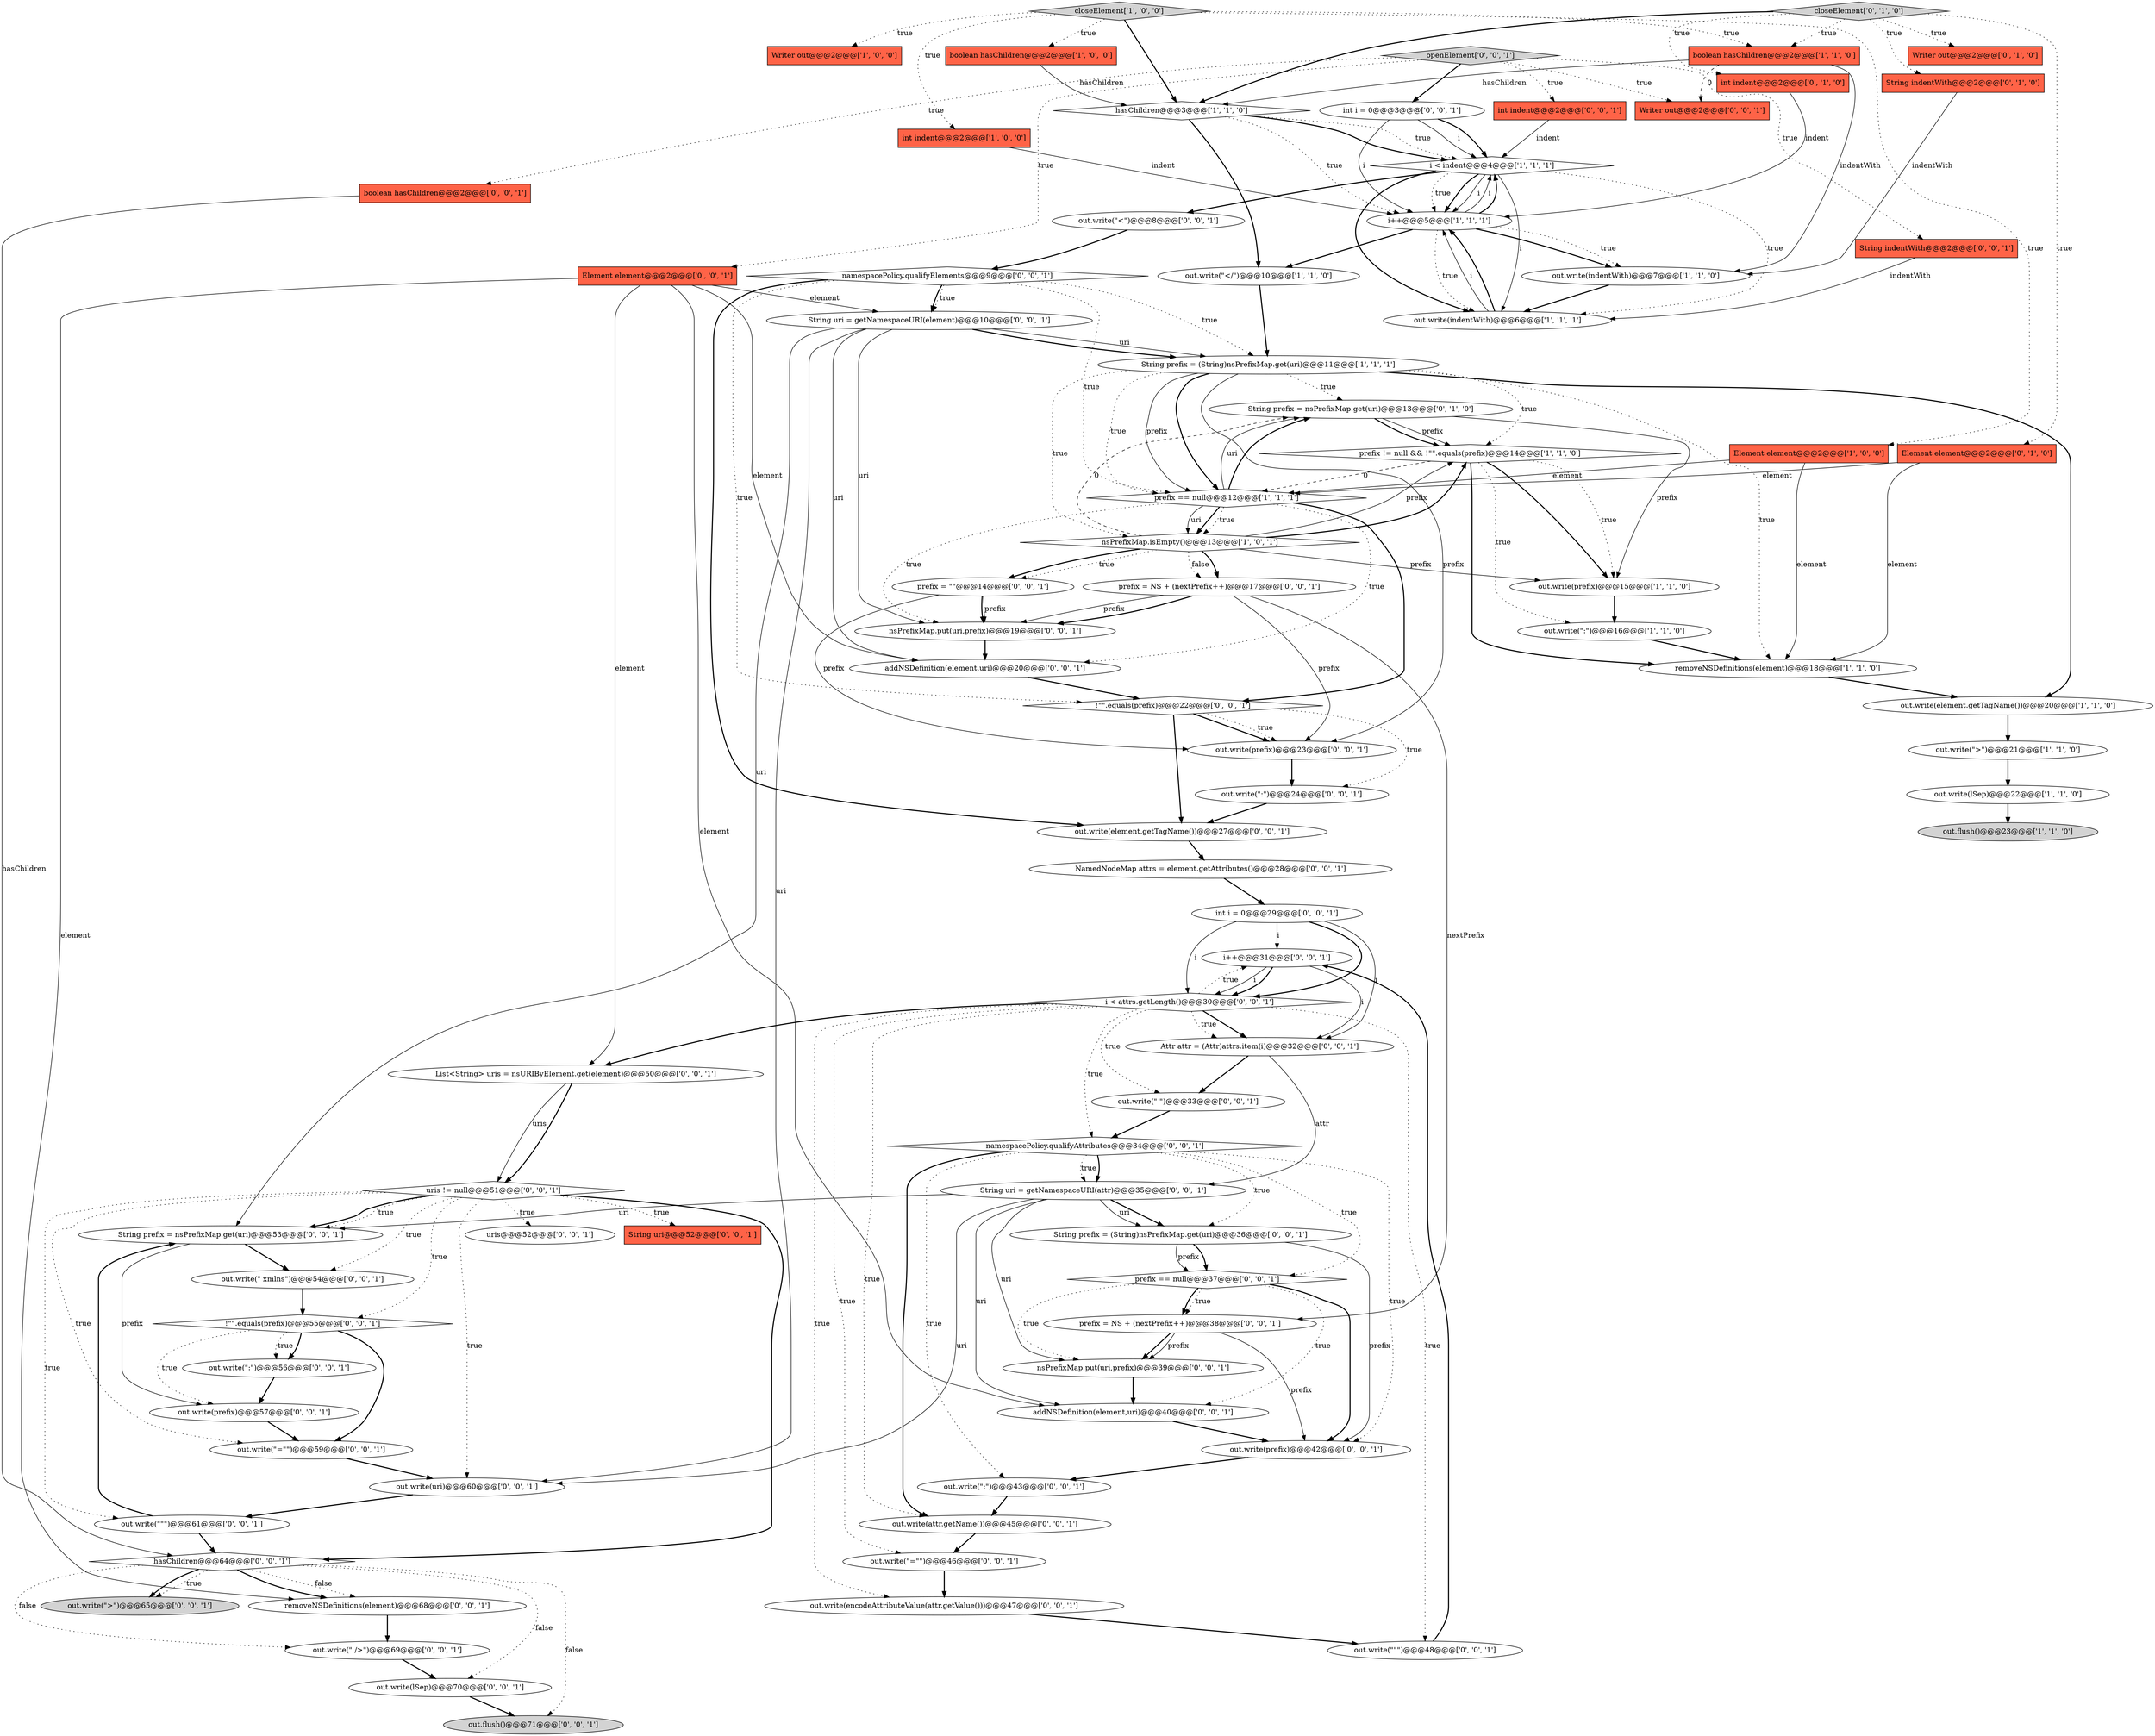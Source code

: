 digraph {
35 [style = filled, label = "removeNSDefinitions(element)@@@68@@@['0', '0', '1']", fillcolor = white, shape = ellipse image = "AAA0AAABBB3BBB"];
73 [style = filled, label = "i++@@@31@@@['0', '0', '1']", fillcolor = white, shape = ellipse image = "AAA0AAABBB3BBB"];
77 [style = filled, label = "NamedNodeMap attrs = element.getAttributes()@@@28@@@['0', '0', '1']", fillcolor = white, shape = ellipse image = "AAA0AAABBB3BBB"];
0 [style = filled, label = "i < indent@@@4@@@['1', '1', '1']", fillcolor = white, shape = diamond image = "AAA0AAABBB1BBB"];
42 [style = filled, label = "prefix = \"\"@@@14@@@['0', '0', '1']", fillcolor = white, shape = ellipse image = "AAA0AAABBB3BBB"];
20 [style = filled, label = "closeElement['1', '0', '0']", fillcolor = lightgray, shape = diamond image = "AAA0AAABBB1BBB"];
23 [style = filled, label = "String indentWith@@@2@@@['0', '1', '0']", fillcolor = tomato, shape = box image = "AAA0AAABBB2BBB"];
58 [style = filled, label = "!\"\".equals(prefix)@@@22@@@['0', '0', '1']", fillcolor = white, shape = diamond image = "AAA0AAABBB3BBB"];
63 [style = filled, label = "out.write(element.getTagName())@@@27@@@['0', '0', '1']", fillcolor = white, shape = ellipse image = "AAA0AAABBB3BBB"];
28 [style = filled, label = "Writer out@@@2@@@['0', '1', '0']", fillcolor = tomato, shape = box image = "AAA0AAABBB2BBB"];
14 [style = filled, label = "boolean hasChildren@@@2@@@['1', '0', '0']", fillcolor = tomato, shape = box image = "AAA0AAABBB1BBB"];
2 [style = filled, label = "int indent@@@2@@@['1', '0', '0']", fillcolor = tomato, shape = box image = "AAA0AAABBB1BBB"];
61 [style = filled, label = "out.write(\" \")@@@33@@@['0', '0', '1']", fillcolor = white, shape = ellipse image = "AAA0AAABBB3BBB"];
40 [style = filled, label = "int i = 0@@@3@@@['0', '0', '1']", fillcolor = white, shape = ellipse image = "AAA0AAABBB3BBB"];
55 [style = filled, label = "boolean hasChildren@@@2@@@['0', '0', '1']", fillcolor = tomato, shape = box image = "AAA0AAABBB3BBB"];
62 [style = filled, label = "String uri@@@52@@@['0', '0', '1']", fillcolor = tomato, shape = box image = "AAA0AAABBB3BBB"];
31 [style = filled, label = "out.write(attr.getName())@@@45@@@['0', '0', '1']", fillcolor = white, shape = ellipse image = "AAA0AAABBB3BBB"];
44 [style = filled, label = "out.write(\"<\")@@@8@@@['0', '0', '1']", fillcolor = white, shape = ellipse image = "AAA0AAABBB3BBB"];
49 [style = filled, label = "i < attrs.getLength()@@@30@@@['0', '0', '1']", fillcolor = white, shape = diamond image = "AAA0AAABBB3BBB"];
21 [style = filled, label = "out.write(\">\")@@@21@@@['1', '1', '0']", fillcolor = white, shape = ellipse image = "AAA0AAABBB1BBB"];
79 [style = filled, label = "addNSDefinition(element,uri)@@@40@@@['0', '0', '1']", fillcolor = white, shape = ellipse image = "AAA0AAABBB3BBB"];
29 [style = filled, label = "int indent@@@2@@@['0', '0', '1']", fillcolor = tomato, shape = box image = "AAA0AAABBB3BBB"];
57 [style = filled, label = "prefix = NS + (nextPrefix++)@@@38@@@['0', '0', '1']", fillcolor = white, shape = ellipse image = "AAA0AAABBB3BBB"];
67 [style = filled, label = "String indentWith@@@2@@@['0', '0', '1']", fillcolor = tomato, shape = box image = "AAA0AAABBB3BBB"];
70 [style = filled, label = "out.write(prefix)@@@23@@@['0', '0', '1']", fillcolor = white, shape = ellipse image = "AAA0AAABBB3BBB"];
12 [style = filled, label = "Element element@@@2@@@['1', '0', '0']", fillcolor = tomato, shape = box image = "AAA0AAABBB1BBB"];
25 [style = filled, label = "int indent@@@2@@@['0', '1', '0']", fillcolor = tomato, shape = box image = "AAA0AAABBB2BBB"];
33 [style = filled, label = "Attr attr = (Attr)attrs.item(i)@@@32@@@['0', '0', '1']", fillcolor = white, shape = ellipse image = "AAA0AAABBB3BBB"];
43 [style = filled, label = "out.write(\"\"\")@@@48@@@['0', '0', '1']", fillcolor = white, shape = ellipse image = "AAA0AAABBB3BBB"];
24 [style = filled, label = "closeElement['0', '1', '0']", fillcolor = lightgray, shape = diamond image = "AAA0AAABBB2BBB"];
32 [style = filled, label = "out.write(\" />\")@@@69@@@['0', '0', '1']", fillcolor = white, shape = ellipse image = "AAA0AAABBB3BBB"];
53 [style = filled, label = "String uri = getNamespaceURI(attr)@@@35@@@['0', '0', '1']", fillcolor = white, shape = ellipse image = "AAA0AAABBB3BBB"];
54 [style = filled, label = "namespacePolicy.qualifyElements@@@9@@@['0', '0', '1']", fillcolor = white, shape = diamond image = "AAA0AAABBB3BBB"];
60 [style = filled, label = "out.write(\"\"\")@@@61@@@['0', '0', '1']", fillcolor = white, shape = ellipse image = "AAA0AAABBB3BBB"];
64 [style = filled, label = "out.flush()@@@71@@@['0', '0', '1']", fillcolor = lightgray, shape = ellipse image = "AAA0AAABBB3BBB"];
47 [style = filled, label = "out.write(\":\")@@@24@@@['0', '0', '1']", fillcolor = white, shape = ellipse image = "AAA0AAABBB3BBB"];
65 [style = filled, label = "List<String> uris = nsURIByElement.get(element)@@@50@@@['0', '0', '1']", fillcolor = white, shape = ellipse image = "AAA0AAABBB3BBB"];
18 [style = filled, label = "String prefix = (String)nsPrefixMap.get(uri)@@@11@@@['1', '1', '1']", fillcolor = white, shape = ellipse image = "AAA0AAABBB1BBB"];
48 [style = filled, label = "!\"\".equals(prefix)@@@55@@@['0', '0', '1']", fillcolor = white, shape = diamond image = "AAA0AAABBB3BBB"];
56 [style = filled, label = "String prefix = nsPrefixMap.get(uri)@@@53@@@['0', '0', '1']", fillcolor = white, shape = ellipse image = "AAA0AAABBB3BBB"];
82 [style = filled, label = "int i = 0@@@29@@@['0', '0', '1']", fillcolor = white, shape = ellipse image = "AAA0AAABBB3BBB"];
59 [style = filled, label = "uris@@@52@@@['0', '0', '1']", fillcolor = white, shape = ellipse image = "AAA0AAABBB3BBB"];
8 [style = filled, label = "out.flush()@@@23@@@['1', '1', '0']", fillcolor = lightgray, shape = ellipse image = "AAA0AAABBB1BBB"];
51 [style = filled, label = "out.write(\">\")@@@65@@@['0', '0', '1']", fillcolor = lightgray, shape = ellipse image = "AAA0AAABBB3BBB"];
30 [style = filled, label = "addNSDefinition(element,uri)@@@20@@@['0', '0', '1']", fillcolor = white, shape = ellipse image = "AAA0AAABBB3BBB"];
3 [style = filled, label = "hasChildren@@@3@@@['1', '1', '0']", fillcolor = white, shape = diamond image = "AAA0AAABBB1BBB"];
13 [style = filled, label = "i++@@@5@@@['1', '1', '1']", fillcolor = white, shape = ellipse image = "AAA0AAABBB1BBB"];
37 [style = filled, label = "nsPrefixMap.put(uri,prefix)@@@19@@@['0', '0', '1']", fillcolor = white, shape = ellipse image = "AAA0AAABBB3BBB"];
68 [style = filled, label = "out.write(prefix)@@@57@@@['0', '0', '1']", fillcolor = white, shape = ellipse image = "AAA0AAABBB3BBB"];
75 [style = filled, label = "hasChildren@@@64@@@['0', '0', '1']", fillcolor = white, shape = diamond image = "AAA0AAABBB3BBB"];
19 [style = filled, label = "out.write(element.getTagName())@@@20@@@['1', '1', '0']", fillcolor = white, shape = ellipse image = "AAA0AAABBB1BBB"];
22 [style = filled, label = "out.write(\":\")@@@16@@@['1', '1', '0']", fillcolor = white, shape = ellipse image = "AAA0AAABBB1BBB"];
27 [style = filled, label = "String prefix = nsPrefixMap.get(uri)@@@13@@@['0', '1', '0']", fillcolor = white, shape = ellipse image = "AAA1AAABBB2BBB"];
7 [style = filled, label = "removeNSDefinitions(element)@@@18@@@['1', '1', '0']", fillcolor = white, shape = ellipse image = "AAA0AAABBB1BBB"];
38 [style = filled, label = "uris != null@@@51@@@['0', '0', '1']", fillcolor = white, shape = diamond image = "AAA0AAABBB3BBB"];
81 [style = filled, label = "out.write(\"=\"\")@@@46@@@['0', '0', '1']", fillcolor = white, shape = ellipse image = "AAA0AAABBB3BBB"];
10 [style = filled, label = "out.write(indentWith)@@@7@@@['1', '1', '0']", fillcolor = white, shape = ellipse image = "AAA0AAABBB1BBB"];
5 [style = filled, label = "nsPrefixMap.isEmpty()@@@13@@@['1', '0', '1']", fillcolor = white, shape = diamond image = "AAA0AAABBB1BBB"];
26 [style = filled, label = "Element element@@@2@@@['0', '1', '0']", fillcolor = tomato, shape = box image = "AAA0AAABBB2BBB"];
50 [style = filled, label = "out.write(\":\")@@@56@@@['0', '0', '1']", fillcolor = white, shape = ellipse image = "AAA0AAABBB3BBB"];
74 [style = filled, label = "out.write(\"=\"\")@@@59@@@['0', '0', '1']", fillcolor = white, shape = ellipse image = "AAA0AAABBB3BBB"];
36 [style = filled, label = "Element element@@@2@@@['0', '0', '1']", fillcolor = tomato, shape = box image = "AAA0AAABBB3BBB"];
4 [style = filled, label = "out.write(indentWith)@@@6@@@['1', '1', '1']", fillcolor = white, shape = ellipse image = "AAA0AAABBB1BBB"];
11 [style = filled, label = "out.write(lSep)@@@22@@@['1', '1', '0']", fillcolor = white, shape = ellipse image = "AAA0AAABBB1BBB"];
6 [style = filled, label = "prefix != null && !\"\".equals(prefix)@@@14@@@['1', '1', '0']", fillcolor = white, shape = diamond image = "AAA0AAABBB1BBB"];
80 [style = filled, label = "out.write(lSep)@@@70@@@['0', '0', '1']", fillcolor = white, shape = ellipse image = "AAA0AAABBB3BBB"];
17 [style = filled, label = "prefix == null@@@12@@@['1', '1', '1']", fillcolor = white, shape = diamond image = "AAA0AAABBB1BBB"];
1 [style = filled, label = "out.write(prefix)@@@15@@@['1', '1', '0']", fillcolor = white, shape = ellipse image = "AAA0AAABBB1BBB"];
71 [style = filled, label = "out.write(encodeAttributeValue(attr.getValue()))@@@47@@@['0', '0', '1']", fillcolor = white, shape = ellipse image = "AAA0AAABBB3BBB"];
46 [style = filled, label = "prefix = NS + (nextPrefix++)@@@17@@@['0', '0', '1']", fillcolor = white, shape = ellipse image = "AAA0AAABBB3BBB"];
72 [style = filled, label = "String uri = getNamespaceURI(element)@@@10@@@['0', '0', '1']", fillcolor = white, shape = ellipse image = "AAA0AAABBB3BBB"];
41 [style = filled, label = "out.write(uri)@@@60@@@['0', '0', '1']", fillcolor = white, shape = ellipse image = "AAA0AAABBB3BBB"];
16 [style = filled, label = "boolean hasChildren@@@2@@@['1', '1', '0']", fillcolor = tomato, shape = box image = "AAA0AAABBB1BBB"];
66 [style = filled, label = "out.write(prefix)@@@42@@@['0', '0', '1']", fillcolor = white, shape = ellipse image = "AAA0AAABBB3BBB"];
69 [style = filled, label = "nsPrefixMap.put(uri,prefix)@@@39@@@['0', '0', '1']", fillcolor = white, shape = ellipse image = "AAA0AAABBB3BBB"];
83 [style = filled, label = "out.write(\" xmlns\")@@@54@@@['0', '0', '1']", fillcolor = white, shape = ellipse image = "AAA0AAABBB3BBB"];
15 [style = filled, label = "out.write(\"</\")@@@10@@@['1', '1', '0']", fillcolor = white, shape = ellipse image = "AAA0AAABBB1BBB"];
34 [style = filled, label = "namespacePolicy.qualifyAttributes@@@34@@@['0', '0', '1']", fillcolor = white, shape = diamond image = "AAA0AAABBB3BBB"];
45 [style = filled, label = "String prefix = (String)nsPrefixMap.get(uri)@@@36@@@['0', '0', '1']", fillcolor = white, shape = ellipse image = "AAA0AAABBB3BBB"];
52 [style = filled, label = "prefix == null@@@37@@@['0', '0', '1']", fillcolor = white, shape = diamond image = "AAA0AAABBB3BBB"];
76 [style = filled, label = "Writer out@@@2@@@['0', '0', '1']", fillcolor = tomato, shape = box image = "AAA0AAABBB3BBB"];
9 [style = filled, label = "Writer out@@@2@@@['1', '0', '0']", fillcolor = tomato, shape = box image = "AAA0AAABBB1BBB"];
78 [style = filled, label = "openElement['0', '0', '1']", fillcolor = lightgray, shape = diamond image = "AAA0AAABBB3BBB"];
39 [style = filled, label = "out.write(\":\")@@@43@@@['0', '0', '1']", fillcolor = white, shape = ellipse image = "AAA0AAABBB3BBB"];
38->59 [style = dotted, label="true"];
72->18 [style = solid, label="uri"];
54->17 [style = dotted, label="true"];
38->56 [style = bold, label=""];
48->74 [style = bold, label=""];
72->41 [style = solid, label="uri"];
72->30 [style = solid, label="uri"];
18->70 [style = solid, label="prefix"];
5->6 [style = solid, label="prefix"];
0->4 [style = bold, label=""];
0->4 [style = solid, label="i"];
53->69 [style = solid, label="uri"];
52->57 [style = bold, label=""];
78->36 [style = dotted, label="true"];
78->67 [style = dotted, label="true"];
70->47 [style = bold, label=""];
27->6 [style = solid, label="prefix"];
14->3 [style = solid, label="hasChildren"];
50->68 [style = bold, label=""];
52->79 [style = dotted, label="true"];
0->13 [style = dotted, label="true"];
6->17 [style = dashed, label="0"];
74->41 [style = bold, label=""];
38->56 [style = dotted, label="true"];
49->31 [style = dotted, label="true"];
16->76 [style = dashed, label="0"];
34->52 [style = dotted, label="true"];
35->32 [style = bold, label=""];
12->7 [style = solid, label="element"];
66->39 [style = bold, label=""];
45->66 [style = solid, label="prefix"];
37->30 [style = bold, label=""];
46->37 [style = bold, label=""];
13->0 [style = solid, label="i"];
18->7 [style = dotted, label="true"];
54->72 [style = bold, label=""];
75->80 [style = dotted, label="false"];
72->18 [style = bold, label=""];
33->53 [style = solid, label="attr"];
58->70 [style = bold, label=""];
49->33 [style = bold, label=""];
57->69 [style = bold, label=""];
56->83 [style = bold, label=""];
5->46 [style = bold, label=""];
81->71 [style = bold, label=""];
7->19 [style = bold, label=""];
54->18 [style = dotted, label="true"];
34->45 [style = dotted, label="true"];
13->10 [style = bold, label=""];
1->22 [style = bold, label=""];
58->47 [style = dotted, label="true"];
3->13 [style = dotted, label="true"];
82->33 [style = solid, label="i"];
5->6 [style = bold, label=""];
67->4 [style = solid, label="indentWith"];
20->14 [style = dotted, label="true"];
27->1 [style = solid, label="prefix"];
83->48 [style = bold, label=""];
49->43 [style = dotted, label="true"];
39->31 [style = bold, label=""];
4->13 [style = solid, label="i"];
2->13 [style = solid, label="indent"];
13->4 [style = dotted, label="true"];
46->57 [style = solid, label="nextPrefix"];
17->27 [style = bold, label=""];
29->0 [style = solid, label="indent"];
40->0 [style = bold, label=""];
13->0 [style = bold, label=""];
53->79 [style = solid, label="uri"];
47->63 [style = bold, label=""];
48->50 [style = bold, label=""];
13->10 [style = dotted, label="true"];
38->48 [style = dotted, label="true"];
34->39 [style = dotted, label="true"];
63->77 [style = bold, label=""];
79->66 [style = bold, label=""];
20->16 [style = dotted, label="true"];
17->58 [style = bold, label=""];
5->42 [style = bold, label=""];
34->53 [style = bold, label=""];
5->46 [style = dotted, label="false"];
36->79 [style = solid, label="element"];
52->57 [style = dotted, label="true"];
5->1 [style = solid, label="prefix"];
18->17 [style = dotted, label="true"];
57->66 [style = solid, label="prefix"];
24->23 [style = dotted, label="true"];
41->60 [style = bold, label=""];
54->63 [style = bold, label=""];
10->4 [style = bold, label=""];
75->35 [style = bold, label=""];
5->42 [style = dotted, label="true"];
24->16 [style = dotted, label="true"];
73->49 [style = solid, label="i"];
65->38 [style = bold, label=""];
45->52 [style = bold, label=""];
17->30 [style = dotted, label="true"];
42->70 [style = solid, label="prefix"];
45->52 [style = solid, label="prefix"];
24->25 [style = dotted, label="true"];
75->51 [style = dotted, label="true"];
78->29 [style = dotted, label="true"];
60->75 [style = bold, label=""];
17->5 [style = dotted, label="true"];
68->74 [style = bold, label=""];
54->72 [style = dotted, label="true"];
36->35 [style = solid, label="element"];
38->75 [style = bold, label=""];
21->11 [style = bold, label=""];
48->50 [style = dotted, label="true"];
13->15 [style = bold, label=""];
20->3 [style = bold, label=""];
82->73 [style = solid, label="i"];
15->18 [style = bold, label=""];
17->27 [style = solid, label="uri"];
38->62 [style = dotted, label="true"];
55->75 [style = solid, label="hasChildren"];
78->55 [style = dotted, label="true"];
49->34 [style = dotted, label="true"];
40->13 [style = solid, label="i"];
6->1 [style = dotted, label="true"];
58->63 [style = bold, label=""];
60->56 [style = bold, label=""];
38->60 [style = dotted, label="true"];
61->34 [style = bold, label=""];
0->44 [style = bold, label=""];
65->38 [style = solid, label="uris"];
56->68 [style = solid, label="prefix"];
75->35 [style = dotted, label="false"];
18->6 [style = dotted, label="true"];
49->33 [style = dotted, label="true"];
20->12 [style = dotted, label="true"];
78->40 [style = bold, label=""];
23->10 [style = solid, label="indentWith"];
49->81 [style = dotted, label="true"];
75->51 [style = bold, label=""];
82->49 [style = solid, label="i"];
82->49 [style = bold, label=""];
11->8 [style = bold, label=""];
34->31 [style = bold, label=""];
52->69 [style = dotted, label="true"];
53->45 [style = bold, label=""];
24->3 [style = bold, label=""];
72->37 [style = solid, label="uri"];
53->45 [style = solid, label="uri"];
80->64 [style = bold, label=""];
30->58 [style = bold, label=""];
71->43 [style = bold, label=""];
77->82 [style = bold, label=""];
4->13 [style = bold, label=""];
27->6 [style = bold, label=""];
16->3 [style = solid, label="hasChildren"];
6->1 [style = bold, label=""];
57->69 [style = solid, label="prefix"];
73->33 [style = solid, label="i"];
40->0 [style = solid, label="i"];
48->68 [style = dotted, label="true"];
24->28 [style = dotted, label="true"];
17->37 [style = dotted, label="true"];
26->17 [style = solid, label="element"];
38->74 [style = dotted, label="true"];
49->65 [style = bold, label=""];
26->7 [style = solid, label="element"];
18->17 [style = solid, label="prefix"];
20->2 [style = dotted, label="true"];
24->26 [style = dotted, label="true"];
31->81 [style = bold, label=""];
49->73 [style = dotted, label="true"];
18->5 [style = dotted, label="true"];
46->70 [style = solid, label="prefix"];
49->61 [style = dotted, label="true"];
42->37 [style = bold, label=""];
46->37 [style = solid, label="prefix"];
52->66 [style = bold, label=""];
5->27 [style = dashed, label="0"];
17->5 [style = solid, label="uri"];
0->13 [style = bold, label=""];
38->83 [style = dotted, label="true"];
38->41 [style = dotted, label="true"];
53->41 [style = solid, label="uri"];
3->0 [style = dotted, label="true"];
19->21 [style = bold, label=""];
43->73 [style = bold, label=""];
18->27 [style = dotted, label="true"];
6->22 [style = dotted, label="true"];
75->32 [style = dotted, label="false"];
49->71 [style = dotted, label="true"];
18->19 [style = bold, label=""];
25->13 [style = solid, label="indent"];
36->30 [style = solid, label="element"];
75->64 [style = dotted, label="false"];
3->0 [style = bold, label=""];
36->65 [style = solid, label="element"];
22->7 [style = bold, label=""];
34->66 [style = dotted, label="true"];
12->17 [style = solid, label="element"];
3->15 [style = bold, label=""];
32->80 [style = bold, label=""];
16->10 [style = solid, label="indentWith"];
42->37 [style = solid, label="prefix"];
58->70 [style = dotted, label="true"];
18->17 [style = bold, label=""];
73->49 [style = bold, label=""];
33->61 [style = bold, label=""];
44->54 [style = bold, label=""];
0->13 [style = solid, label="i"];
72->56 [style = solid, label="uri"];
53->56 [style = solid, label="uri"];
20->9 [style = dotted, label="true"];
0->4 [style = dotted, label="true"];
78->76 [style = dotted, label="true"];
6->7 [style = bold, label=""];
69->79 [style = bold, label=""];
34->53 [style = dotted, label="true"];
36->72 [style = solid, label="element"];
17->5 [style = bold, label=""];
54->58 [style = dotted, label="true"];
}
